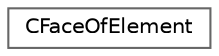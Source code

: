 digraph "Graphical Class Hierarchy"
{
 // LATEX_PDF_SIZE
  bgcolor="transparent";
  edge [fontname=Helvetica,fontsize=10,labelfontname=Helvetica,labelfontsize=10];
  node [fontname=Helvetica,fontsize=10,shape=box,height=0.2,width=0.4];
  rankdir="LR";
  Node0 [id="Node000000",label="CFaceOfElement",height=0.2,width=0.4,color="grey40", fillcolor="white", style="filled",URL="$classCFaceOfElement.html",tooltip="Class used in the partitioning of the FEM grid as well as the building of the faces of DG...."];
}
